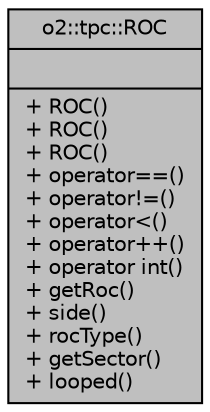 digraph "o2::tpc::ROC"
{
 // INTERACTIVE_SVG=YES
  bgcolor="transparent";
  edge [fontname="Helvetica",fontsize="10",labelfontname="Helvetica",labelfontsize="10"];
  node [fontname="Helvetica",fontsize="10",shape=record];
  Node1 [label="{o2::tpc::ROC\n||+ ROC()\l+ ROC()\l+ ROC()\l+ operator==()\l+ operator!=()\l+ operator\<()\l+ operator++()\l+ operator int()\l+ getRoc()\l+ side()\l+ rocType()\l+ getSector()\l+ looped()\l}",height=0.2,width=0.4,color="black", fillcolor="grey75", style="filled", fontcolor="black"];
}
